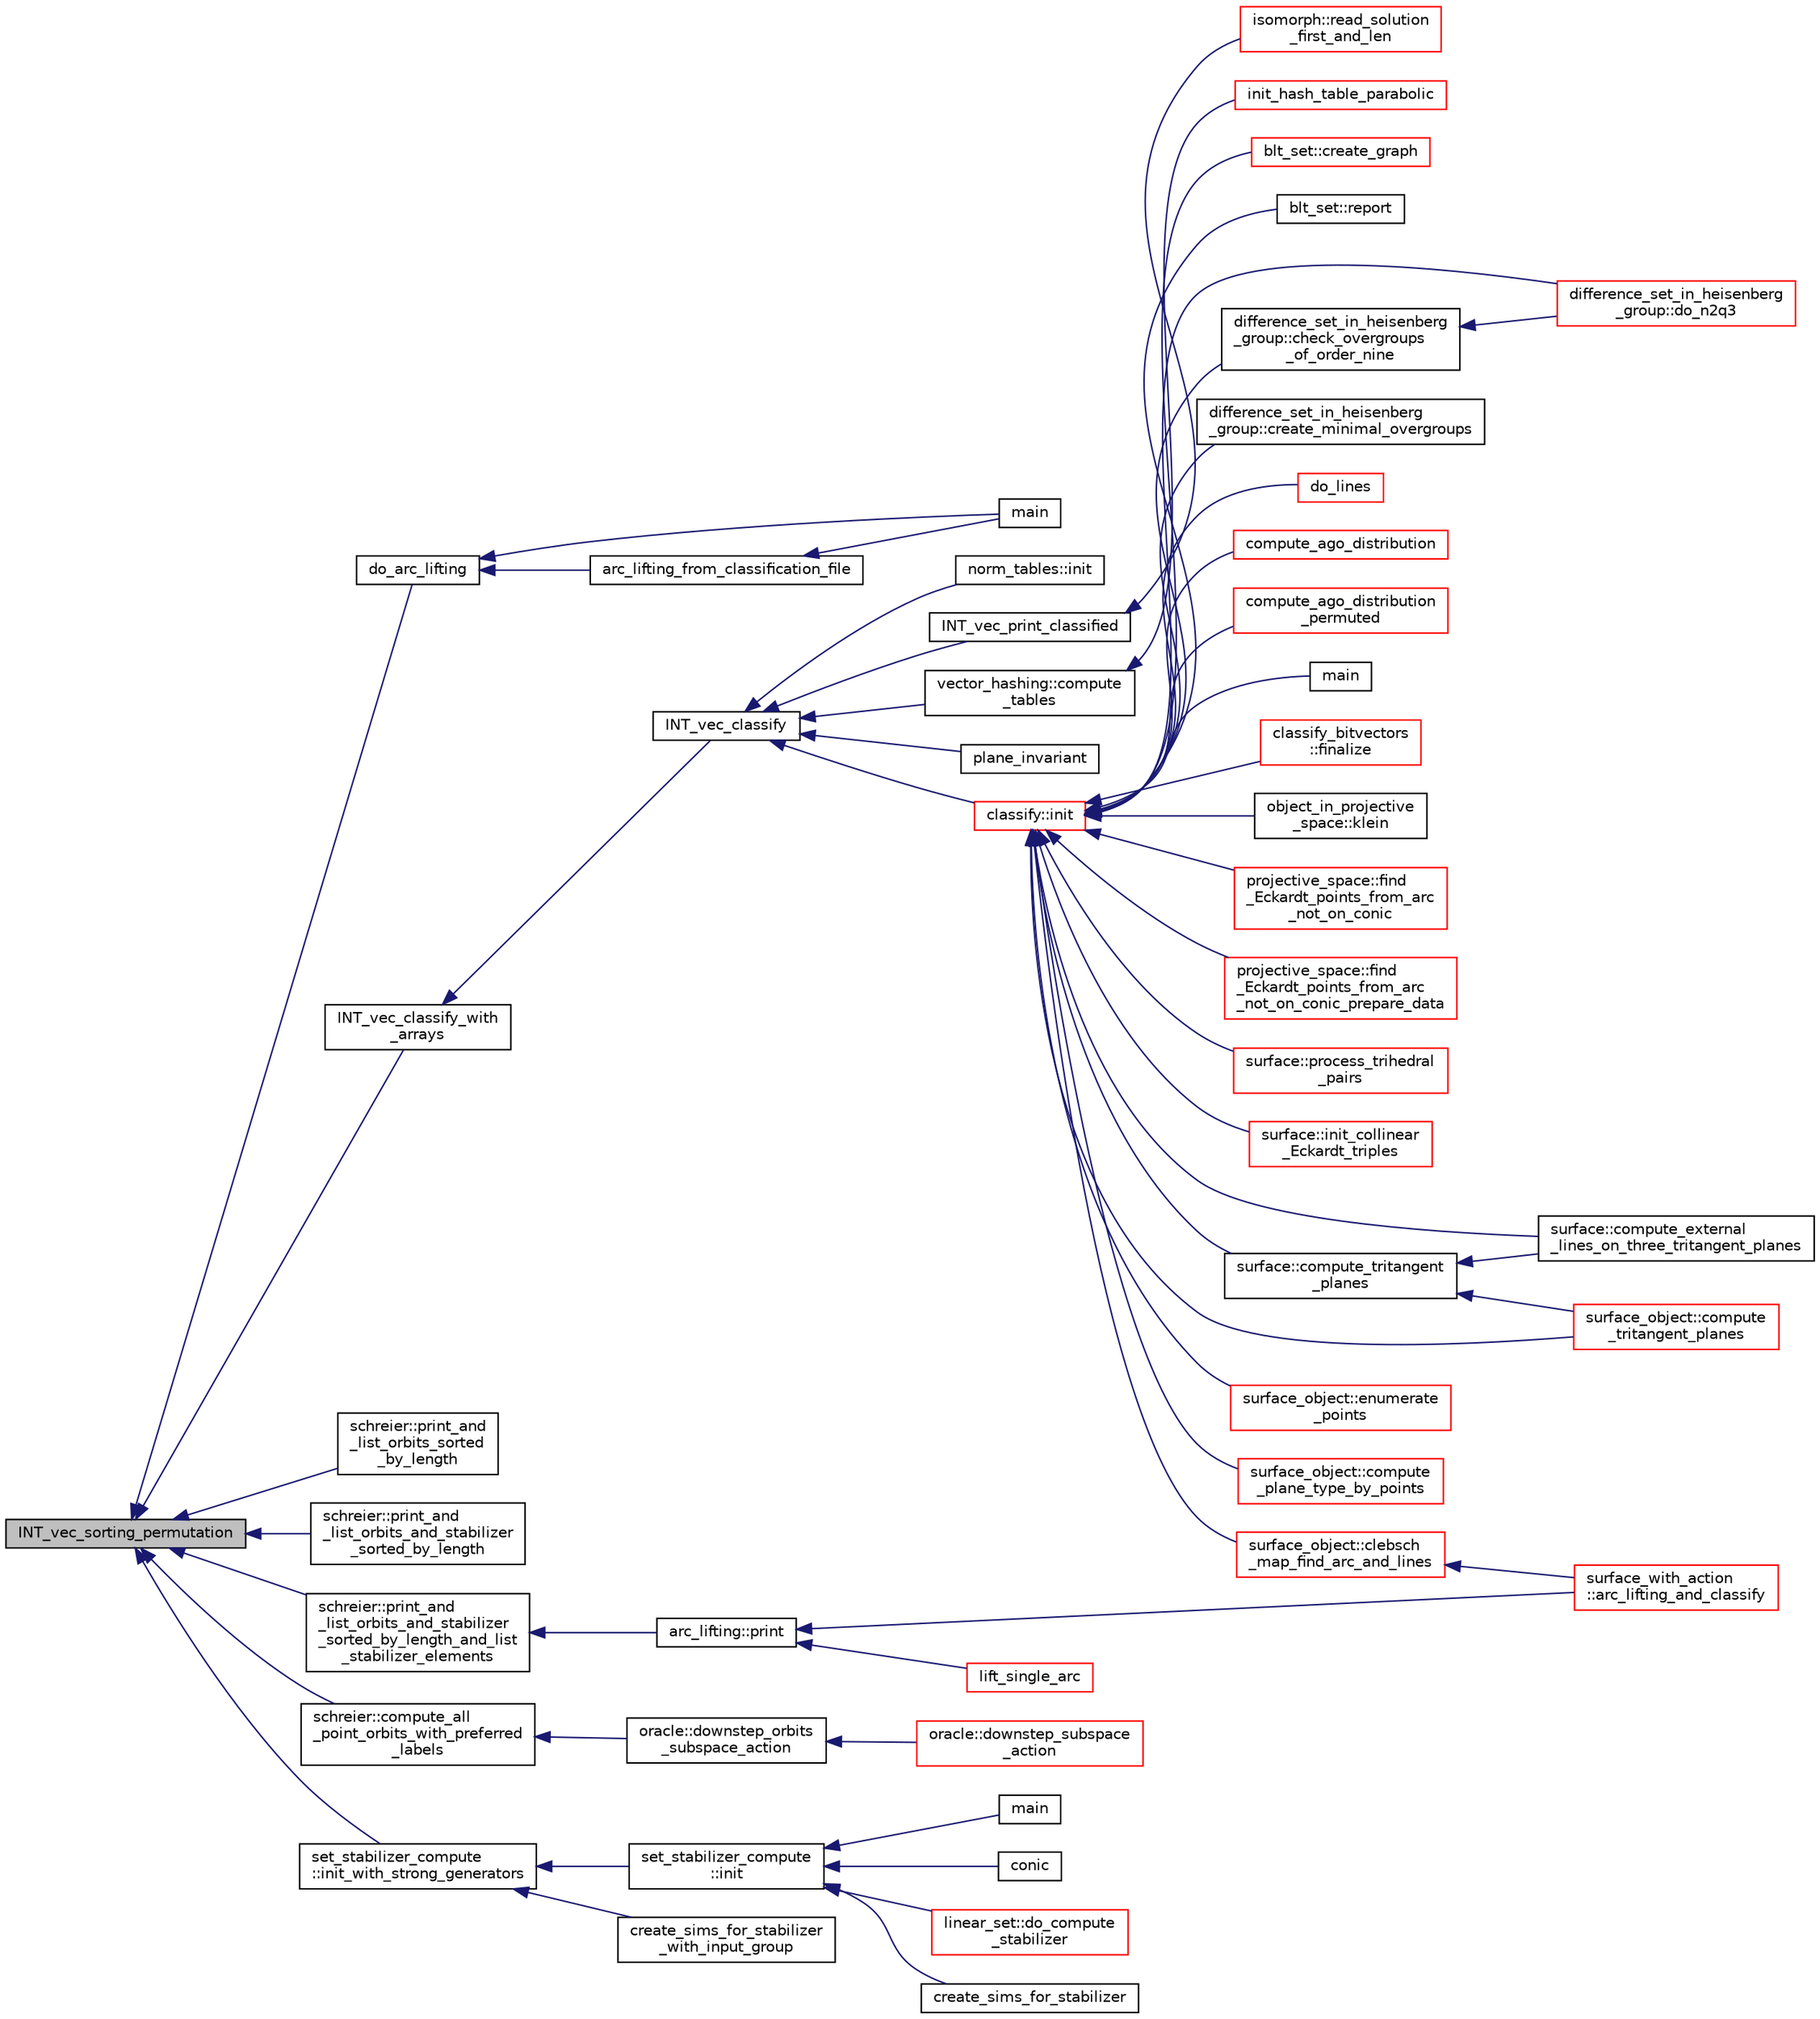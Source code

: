 digraph "INT_vec_sorting_permutation"
{
  edge [fontname="Helvetica",fontsize="10",labelfontname="Helvetica",labelfontsize="10"];
  node [fontname="Helvetica",fontsize="10",shape=record];
  rankdir="LR";
  Node7312 [label="INT_vec_sorting_permutation",height=0.2,width=0.4,color="black", fillcolor="grey75", style="filled", fontcolor="black"];
  Node7312 -> Node7313 [dir="back",color="midnightblue",fontsize="10",style="solid",fontname="Helvetica"];
  Node7313 [label="do_arc_lifting",height=0.2,width=0.4,color="black", fillcolor="white", style="filled",URL="$d2/dd6/k__arc__lifting_8_c.html#a9dd2186104f15f40ba5f5d415f4c2976"];
  Node7313 -> Node7314 [dir="back",color="midnightblue",fontsize="10",style="solid",fontname="Helvetica"];
  Node7314 [label="main",height=0.2,width=0.4,color="black", fillcolor="white", style="filled",URL="$d2/dd6/k__arc__lifting_8_c.html#a3c04138a5bfe5d72780bb7e82a18e627"];
  Node7313 -> Node7315 [dir="back",color="midnightblue",fontsize="10",style="solid",fontname="Helvetica"];
  Node7315 [label="arc_lifting_from_classification_file",height=0.2,width=0.4,color="black", fillcolor="white", style="filled",URL="$d2/dd6/k__arc__lifting_8_c.html#aede97f2af2307a758b06ad6506762b79"];
  Node7315 -> Node7314 [dir="back",color="midnightblue",fontsize="10",style="solid",fontname="Helvetica"];
  Node7312 -> Node7316 [dir="back",color="midnightblue",fontsize="10",style="solid",fontname="Helvetica"];
  Node7316 [label="INT_vec_classify_with\l_arrays",height=0.2,width=0.4,color="black", fillcolor="white", style="filled",URL="$d4/dd7/sorting_8_c.html#a1b3700c1d369b8a37593a1c2f31cc9d7"];
  Node7316 -> Node7317 [dir="back",color="midnightblue",fontsize="10",style="solid",fontname="Helvetica"];
  Node7317 [label="INT_vec_classify",height=0.2,width=0.4,color="black", fillcolor="white", style="filled",URL="$d4/dd7/sorting_8_c.html#ad4176bee048e4f036f8b9d6dd986e0f9"];
  Node7317 -> Node7318 [dir="back",color="midnightblue",fontsize="10",style="solid",fontname="Helvetica"];
  Node7318 [label="norm_tables::init",height=0.2,width=0.4,color="black", fillcolor="white", style="filled",URL="$d8/d7c/classnorm__tables.html#a6b51503fa635de7a11cd9abb1cca331c"];
  Node7317 -> Node7319 [dir="back",color="midnightblue",fontsize="10",style="solid",fontname="Helvetica"];
  Node7319 [label="INT_vec_print_classified",height=0.2,width=0.4,color="black", fillcolor="white", style="filled",URL="$d4/dd7/sorting_8_c.html#a611d0260b154d48ecbc38ed869925ba8"];
  Node7319 -> Node7320 [dir="back",color="midnightblue",fontsize="10",style="solid",fontname="Helvetica"];
  Node7320 [label="isomorph::read_solution\l_first_and_len",height=0.2,width=0.4,color="red", fillcolor="white", style="filled",URL="$d3/d5f/classisomorph.html#affd1e7546f0caf49aac43df1cff96485"];
  Node7317 -> Node7334 [dir="back",color="midnightblue",fontsize="10",style="solid",fontname="Helvetica"];
  Node7334 [label="vector_hashing::compute\l_tables",height=0.2,width=0.4,color="black", fillcolor="white", style="filled",URL="$d8/daa/classvector__hashing.html#aa80d25dc4d37520e54e4e8d664d665e6"];
  Node7334 -> Node7335 [dir="back",color="midnightblue",fontsize="10",style="solid",fontname="Helvetica"];
  Node7335 [label="init_hash_table_parabolic",height=0.2,width=0.4,color="red", fillcolor="white", style="filled",URL="$db/da0/lib_2foundations_2geometry_2orthogonal__points_8_c.html#ac0501667678e59124c88842414489011"];
  Node7317 -> Node7338 [dir="back",color="midnightblue",fontsize="10",style="solid",fontname="Helvetica"];
  Node7338 [label="plane_invariant",height=0.2,width=0.4,color="black", fillcolor="white", style="filled",URL="$d4/d67/geometry_8h.html#a8cf23c42f17766e6ae13094522b91f19"];
  Node7317 -> Node7339 [dir="back",color="midnightblue",fontsize="10",style="solid",fontname="Helvetica"];
  Node7339 [label="classify::init",height=0.2,width=0.4,color="red", fillcolor="white", style="filled",URL="$d9/d43/classclassify.html#afc24c64267d646d1f83ea39a7c66bde3"];
  Node7339 -> Node7340 [dir="back",color="midnightblue",fontsize="10",style="solid",fontname="Helvetica"];
  Node7340 [label="blt_set::create_graph",height=0.2,width=0.4,color="red", fillcolor="white", style="filled",URL="$d1/d3d/classblt__set.html#ae92249ece99ffbc92e93e49cd5d5dccf"];
  Node7339 -> Node7343 [dir="back",color="midnightblue",fontsize="10",style="solid",fontname="Helvetica"];
  Node7343 [label="blt_set::report",height=0.2,width=0.4,color="black", fillcolor="white", style="filled",URL="$d1/d3d/classblt__set.html#a6b19f88bd2b92ebfba7e7c362eb9065c"];
  Node7339 -> Node7344 [dir="back",color="midnightblue",fontsize="10",style="solid",fontname="Helvetica"];
  Node7344 [label="difference_set_in_heisenberg\l_group::do_n2q3",height=0.2,width=0.4,color="red", fillcolor="white", style="filled",URL="$de/d8a/classdifference__set__in__heisenberg__group.html#aca82ff116dd5d17cfbb311e809b6d023"];
  Node7339 -> Node7347 [dir="back",color="midnightblue",fontsize="10",style="solid",fontname="Helvetica"];
  Node7347 [label="difference_set_in_heisenberg\l_group::check_overgroups\l_of_order_nine",height=0.2,width=0.4,color="black", fillcolor="white", style="filled",URL="$de/d8a/classdifference__set__in__heisenberg__group.html#af7075193cf272d5b63356e21ec1ab8a8"];
  Node7347 -> Node7344 [dir="back",color="midnightblue",fontsize="10",style="solid",fontname="Helvetica"];
  Node7339 -> Node7348 [dir="back",color="midnightblue",fontsize="10",style="solid",fontname="Helvetica"];
  Node7348 [label="difference_set_in_heisenberg\l_group::create_minimal_overgroups",height=0.2,width=0.4,color="black", fillcolor="white", style="filled",URL="$de/d8a/classdifference__set__in__heisenberg__group.html#a9bde5ad5da3ebaebf98fbfd3e8110b79"];
  Node7339 -> Node7349 [dir="back",color="midnightblue",fontsize="10",style="solid",fontname="Helvetica"];
  Node7349 [label="do_lines",height=0.2,width=0.4,color="red", fillcolor="white", style="filled",URL="$da/d90/analyze_8_c.html#a8a0ad1642efe3759982b81e0fa63f035"];
  Node7339 -> Node7352 [dir="back",color="midnightblue",fontsize="10",style="solid",fontname="Helvetica"];
  Node7352 [label="compute_ago_distribution",height=0.2,width=0.4,color="red", fillcolor="white", style="filled",URL="$d0/de6/projective__space__main_8_c.html#a63c9db9ca280b83f386e3dea5f30fa98"];
  Node7339 -> Node7358 [dir="back",color="midnightblue",fontsize="10",style="solid",fontname="Helvetica"];
  Node7358 [label="compute_ago_distribution\l_permuted",height=0.2,width=0.4,color="red", fillcolor="white", style="filled",URL="$d0/de6/projective__space__main_8_c.html#a1d8c812b2637be8e72d8ae3dfdc8c3df"];
  Node7339 -> Node7360 [dir="back",color="midnightblue",fontsize="10",style="solid",fontname="Helvetica"];
  Node7360 [label="main",height=0.2,width=0.4,color="black", fillcolor="white", style="filled",URL="$df/da4/distribution_8_c.html#a3c04138a5bfe5d72780bb7e82a18e627"];
  Node7339 -> Node7361 [dir="back",color="midnightblue",fontsize="10",style="solid",fontname="Helvetica"];
  Node7361 [label="classify_bitvectors\l::finalize",height=0.2,width=0.4,color="red", fillcolor="white", style="filled",URL="$dd/d16/classclassify__bitvectors.html#adf8a59f998312b4fcc60361e87bcc6cb"];
  Node7339 -> Node7362 [dir="back",color="midnightblue",fontsize="10",style="solid",fontname="Helvetica"];
  Node7362 [label="object_in_projective\l_space::klein",height=0.2,width=0.4,color="black", fillcolor="white", style="filled",URL="$d7/d08/classobject__in__projective__space.html#a5b8beb58d83a6c274b2b8bd2c4e176c1"];
  Node7339 -> Node7363 [dir="back",color="midnightblue",fontsize="10",style="solid",fontname="Helvetica"];
  Node7363 [label="projective_space::find\l_Eckardt_points_from_arc\l_not_on_conic",height=0.2,width=0.4,color="red", fillcolor="white", style="filled",URL="$d2/d17/classprojective__space.html#a3b4fbef8fbbeee1af542b6f7c969ed79"];
  Node7339 -> Node7365 [dir="back",color="midnightblue",fontsize="10",style="solid",fontname="Helvetica"];
  Node7365 [label="projective_space::find\l_Eckardt_points_from_arc\l_not_on_conic_prepare_data",height=0.2,width=0.4,color="red", fillcolor="white", style="filled",URL="$d2/d17/classprojective__space.html#a0fc1d9c2df818d2ffa6750c2cb63c54c"];
  Node7339 -> Node7377 [dir="back",color="midnightblue",fontsize="10",style="solid",fontname="Helvetica"];
  Node7377 [label="surface::process_trihedral\l_pairs",height=0.2,width=0.4,color="red", fillcolor="white", style="filled",URL="$d5/d88/classsurface.html#a94cd90088cd556805d058d0a72c2f372"];
  Node7339 -> Node7381 [dir="back",color="midnightblue",fontsize="10",style="solid",fontname="Helvetica"];
  Node7381 [label="surface::init_collinear\l_Eckardt_triples",height=0.2,width=0.4,color="red", fillcolor="white", style="filled",URL="$d5/d88/classsurface.html#a7b53d7cad5ba4901e57cac31a364ac47"];
  Node7339 -> Node7382 [dir="back",color="midnightblue",fontsize="10",style="solid",fontname="Helvetica"];
  Node7382 [label="surface::compute_tritangent\l_planes",height=0.2,width=0.4,color="black", fillcolor="white", style="filled",URL="$d5/d88/classsurface.html#a7d760a4c2f956e943fce323171ad5c6b"];
  Node7382 -> Node7383 [dir="back",color="midnightblue",fontsize="10",style="solid",fontname="Helvetica"];
  Node7383 [label="surface::compute_external\l_lines_on_three_tritangent_planes",height=0.2,width=0.4,color="black", fillcolor="white", style="filled",URL="$d5/d88/classsurface.html#ac7678771ed61c488809ea26825484bed"];
  Node7382 -> Node7384 [dir="back",color="midnightblue",fontsize="10",style="solid",fontname="Helvetica"];
  Node7384 [label="surface_object::compute\l_tritangent_planes",height=0.2,width=0.4,color="red", fillcolor="white", style="filled",URL="$df/df8/classsurface__object.html#ae6d924af993146400e0e484e41def0ab"];
  Node7339 -> Node7383 [dir="back",color="midnightblue",fontsize="10",style="solid",fontname="Helvetica"];
  Node7339 -> Node7392 [dir="back",color="midnightblue",fontsize="10",style="solid",fontname="Helvetica"];
  Node7392 [label="surface_object::enumerate\l_points",height=0.2,width=0.4,color="red", fillcolor="white", style="filled",URL="$df/df8/classsurface__object.html#a001a13b6ea34dbe559033af634203466"];
  Node7339 -> Node7393 [dir="back",color="midnightblue",fontsize="10",style="solid",fontname="Helvetica"];
  Node7393 [label="surface_object::compute\l_plane_type_by_points",height=0.2,width=0.4,color="red", fillcolor="white", style="filled",URL="$df/df8/classsurface__object.html#a7ad585c88d5c8278850d5f4c9281798c"];
  Node7339 -> Node7384 [dir="back",color="midnightblue",fontsize="10",style="solid",fontname="Helvetica"];
  Node7339 -> Node7394 [dir="back",color="midnightblue",fontsize="10",style="solid",fontname="Helvetica"];
  Node7394 [label="surface_object::clebsch\l_map_find_arc_and_lines",height=0.2,width=0.4,color="red", fillcolor="white", style="filled",URL="$df/df8/classsurface__object.html#ad69d8f44629ac7925c699c65e6214ec1"];
  Node7394 -> Node7375 [dir="back",color="midnightblue",fontsize="10",style="solid",fontname="Helvetica"];
  Node7375 [label="surface_with_action\l::arc_lifting_and_classify",height=0.2,width=0.4,color="red", fillcolor="white", style="filled",URL="$d8/df9/classsurface__with__action.html#a62a3948f830c59e09ef94937650a07a4"];
  Node7312 -> Node7510 [dir="back",color="midnightblue",fontsize="10",style="solid",fontname="Helvetica"];
  Node7510 [label="schreier::print_and\l_list_orbits_sorted\l_by_length",height=0.2,width=0.4,color="black", fillcolor="white", style="filled",URL="$d3/dd6/classschreier.html#a4c4ebf752711c6058e313fa3cfeb55df"];
  Node7312 -> Node7511 [dir="back",color="midnightblue",fontsize="10",style="solid",fontname="Helvetica"];
  Node7511 [label="schreier::print_and\l_list_orbits_and_stabilizer\l_sorted_by_length",height=0.2,width=0.4,color="black", fillcolor="white", style="filled",URL="$d3/dd6/classschreier.html#ab8afe2cb22f49ac1baae07143a6bb3fb"];
  Node7312 -> Node7512 [dir="back",color="midnightblue",fontsize="10",style="solid",fontname="Helvetica"];
  Node7512 [label="schreier::print_and\l_list_orbits_and_stabilizer\l_sorted_by_length_and_list\l_stabilizer_elements",height=0.2,width=0.4,color="black", fillcolor="white", style="filled",URL="$d3/dd6/classschreier.html#a345d0b1a6837fd248e1785e45323c1fa"];
  Node7512 -> Node7513 [dir="back",color="midnightblue",fontsize="10",style="solid",fontname="Helvetica"];
  Node7513 [label="arc_lifting::print",height=0.2,width=0.4,color="black", fillcolor="white", style="filled",URL="$dc/db7/classarc__lifting.html#ae1609cb80720bc005f0fc3ea65150185"];
  Node7513 -> Node7369 [dir="back",color="midnightblue",fontsize="10",style="solid",fontname="Helvetica"];
  Node7369 [label="lift_single_arc",height=0.2,width=0.4,color="red", fillcolor="white", style="filled",URL="$d6/dc3/arc__lifting__main_8_c.html#a0bdc148f70112959722a40cf9758d54b"];
  Node7513 -> Node7375 [dir="back",color="midnightblue",fontsize="10",style="solid",fontname="Helvetica"];
  Node7312 -> Node7514 [dir="back",color="midnightblue",fontsize="10",style="solid",fontname="Helvetica"];
  Node7514 [label="schreier::compute_all\l_point_orbits_with_preferred\l_labels",height=0.2,width=0.4,color="black", fillcolor="white", style="filled",URL="$d3/dd6/classschreier.html#ab607b80f0184cd504f62d5c6852fb3d0"];
  Node7514 -> Node7515 [dir="back",color="midnightblue",fontsize="10",style="solid",fontname="Helvetica"];
  Node7515 [label="oracle::downstep_orbits\l_subspace_action",height=0.2,width=0.4,color="black", fillcolor="white", style="filled",URL="$d7/da7/classoracle.html#adcf946d772e92646c47cf264764d85a6"];
  Node7515 -> Node7516 [dir="back",color="midnightblue",fontsize="10",style="solid",fontname="Helvetica"];
  Node7516 [label="oracle::downstep_subspace\l_action",height=0.2,width=0.4,color="red", fillcolor="white", style="filled",URL="$d7/da7/classoracle.html#a26f568b84b1ca2c24f619278ac88c407"];
  Node7312 -> Node7517 [dir="back",color="midnightblue",fontsize="10",style="solid",fontname="Helvetica"];
  Node7517 [label="set_stabilizer_compute\l::init_with_strong_generators",height=0.2,width=0.4,color="black", fillcolor="white", style="filled",URL="$d8/dc6/classset__stabilizer__compute.html#ad6def8c34e1eba080f0383038cd76016"];
  Node7517 -> Node7518 [dir="back",color="midnightblue",fontsize="10",style="solid",fontname="Helvetica"];
  Node7518 [label="set_stabilizer_compute\l::init",height=0.2,width=0.4,color="black", fillcolor="white", style="filled",URL="$d8/dc6/classset__stabilizer__compute.html#a3ffab71fb628fd1c25694c1bb69a65fe"];
  Node7518 -> Node7444 [dir="back",color="midnightblue",fontsize="10",style="solid",fontname="Helvetica"];
  Node7444 [label="main",height=0.2,width=0.4,color="black", fillcolor="white", style="filled",URL="$db/d67/test__hyperoval_8_c.html#a3c04138a5bfe5d72780bb7e82a18e627"];
  Node7518 -> Node7445 [dir="back",color="midnightblue",fontsize="10",style="solid",fontname="Helvetica"];
  Node7445 [label="conic",height=0.2,width=0.4,color="black", fillcolor="white", style="filled",URL="$d4/de8/conic_8_c.html#a96def9474b981a9d5831a9b48d85d652"];
  Node7518 -> Node7446 [dir="back",color="midnightblue",fontsize="10",style="solid",fontname="Helvetica"];
  Node7446 [label="linear_set::do_compute\l_stabilizer",height=0.2,width=0.4,color="red", fillcolor="white", style="filled",URL="$dd/d86/classlinear__set.html#ae8f58ded28fb5370f4459cca42b7463b"];
  Node7518 -> Node7449 [dir="back",color="midnightblue",fontsize="10",style="solid",fontname="Helvetica"];
  Node7449 [label="create_sims_for_stabilizer",height=0.2,width=0.4,color="black", fillcolor="white", style="filled",URL="$d0/d76/tl__algebra__and__number__theory_8h.html#af2c67d225072549409be710ac3cd30f8"];
  Node7517 -> Node7450 [dir="back",color="midnightblue",fontsize="10",style="solid",fontname="Helvetica"];
  Node7450 [label="create_sims_for_stabilizer\l_with_input_group",height=0.2,width=0.4,color="black", fillcolor="white", style="filled",URL="$d0/d76/tl__algebra__and__number__theory_8h.html#af5482567a8d6ba5c2fe593bf6f7f9a0f"];
}
